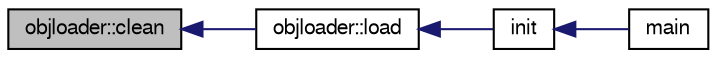 digraph "objloader::clean"
{
  bgcolor="transparent";
  edge [fontname="FreeSans",fontsize="10",labelfontname="FreeSans",labelfontsize="10"];
  node [fontname="FreeSans",fontsize="10",shape=record];
  rankdir="LR";
  Node1 [label="objloader::clean",height=0.2,width=0.4,color="black", fillcolor="grey75", style="filled" fontcolor="black"];
  Node1 -> Node2 [dir="back",color="midnightblue",fontsize="10",style="solid",fontname="FreeSans"];
  Node2 [label="objloader::load",height=0.2,width=0.4,color="black",URL="$classobjloader.html#aab23e4e70b7a23e453a829116d9c84c0"];
  Node2 -> Node3 [dir="back",color="midnightblue",fontsize="10",style="solid",fontname="FreeSans"];
  Node3 [label="init",height=0.2,width=0.4,color="black",URL="$TestOpenGl_2TestOpenGl_2main_8cpp.html#a02fd73d861ef2e4aabb38c0c9ff82947"];
  Node3 -> Node4 [dir="back",color="midnightblue",fontsize="10",style="solid",fontname="FreeSans"];
  Node4 [label="main",height=0.2,width=0.4,color="black",URL="$TestOpenGl_2TestOpenGl_2main_8cpp.html#a3c04138a5bfe5d72780bb7e82a18e627"];
}
